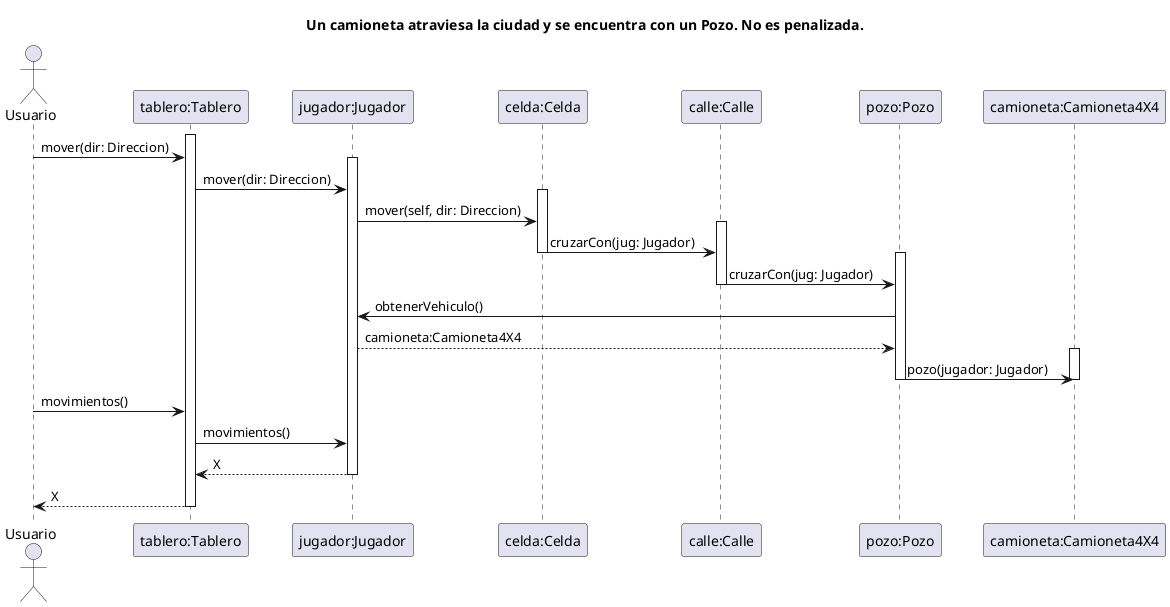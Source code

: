 @startuml SecuenciaUnaCamionetaCruzaUnPozoYNoEsPenalizado
' Caso de uso 
' Una camioneta atraviesa la ciudad y se encuentra con un Pozo. No penalizada .

title Un camioneta atraviesa la ciudad y se encuentra con un Pozo. No es penalizada.

Actor Usuario as user
participant "tablero:Tablero" as tablero
participant "jugador:Jugador" as jugador
participant "celda:Celda" as celda
participant "calle:Calle" as calle
participant "pozo:Pozo" as pozo
participant "camioneta:Camioneta4X4" as camioneta


activate tablero

user -> tablero: mover(dir: Direccion)

activate jugador

tablero -> jugador: mover(dir: Direccion)

activate celda

jugador -> celda: mover(self, dir: Direccion)

activate calle

celda -> calle: cruzarCon(jug: Jugador)

deactivate celda
activate pozo

calle -> pozo: cruzarCon(jug: Jugador)

deactivate calle

pozo -> jugador: obtenerVehiculo()

jugador --> pozo: camioneta:Camioneta4X4

activate camioneta

pozo -> camioneta: pozo(jugador: Jugador) 

deactivate camioneta
deactivate pozo
deactivate calle
deactivate celda

user -> tablero: movimientos()

tablero -> jugador: movimientos()
jugador --> tablero: X 
deactivate jugador

tablero --> user: X 

deactivate tablero

@enduml

